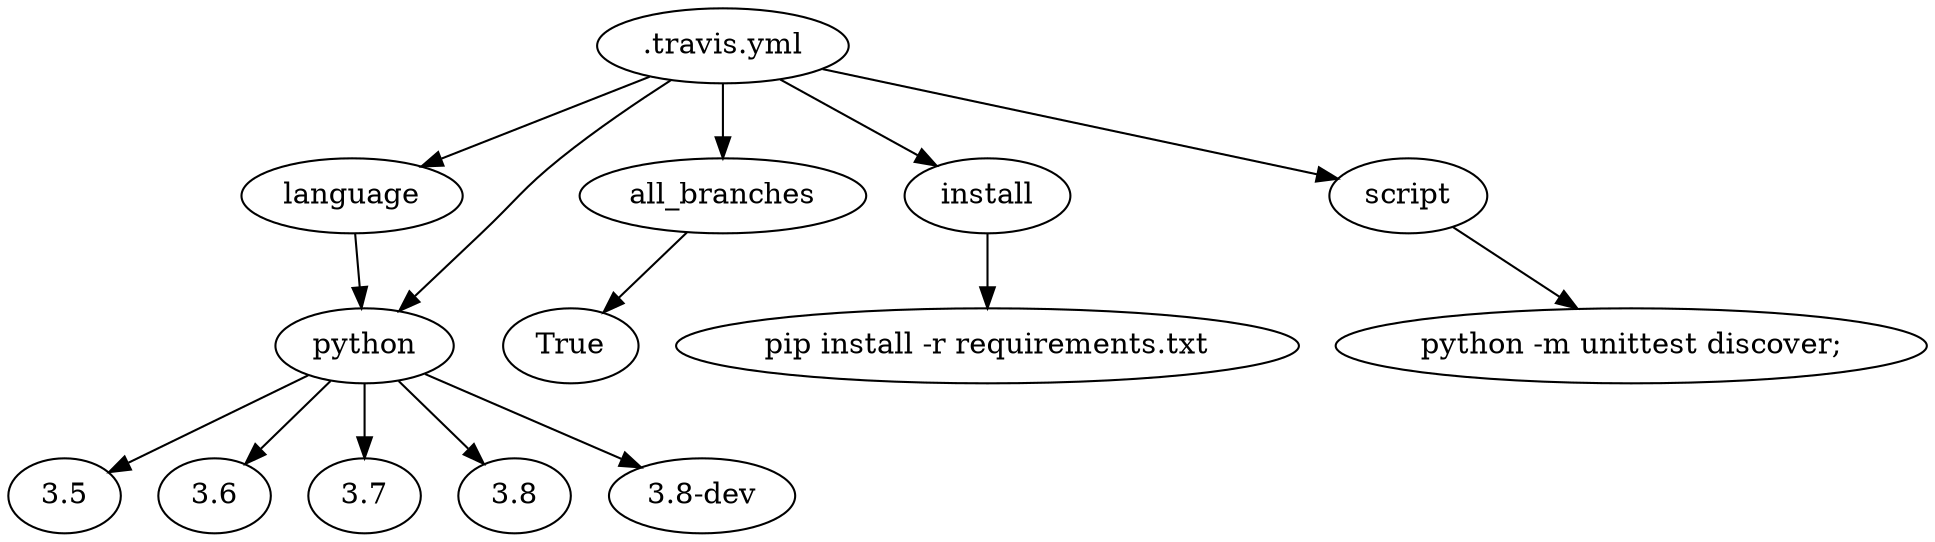 digraph tree {
    ".travis.yml";
    "language";
    "python";
    "all_branches";
    "True";
    "python";
    "3.5";
    "3.6";
    "3.7";
    "3.8";
    "3.8-dev";
    "install";
    "pip install -r requirements.txt";
    "script";
    "python -m unittest discover;";
    ".travis.yml" -> "language";
    ".travis.yml" -> "all_branches";
    ".travis.yml" -> "python";
    ".travis.yml" -> "install";
    ".travis.yml" -> "script";
    "language" -> "python";
    "all_branches" -> "True";
    "python" -> "3.5";
    "python" -> "3.6";
    "python" -> "3.7";
    "python" -> "3.8";
    "python" -> "3.8-dev";
    "install" -> "pip install -r requirements.txt";
    "script" -> "python -m unittest discover;";
}
